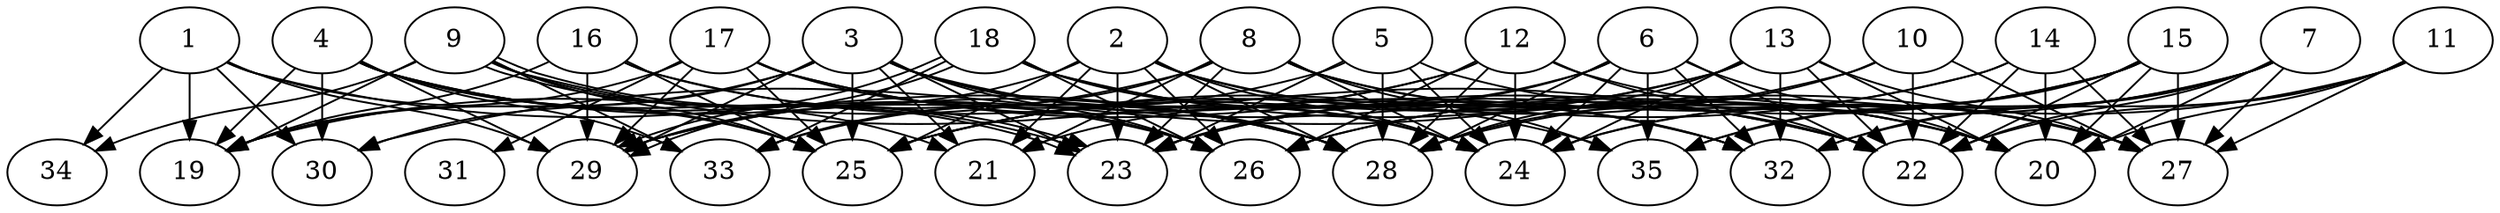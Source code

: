 // DAG automatically generated by daggen at Tue Aug  6 16:28:02 2019
// ./daggen --dot -n 35 --ccr 0.3 --fat 0.8 --regular 0.5 --density 0.6 --mindata 5242880 --maxdata 52428800 
digraph G {
  1 [size="169833813", alpha="0.03", expect_size="50950144"] 
  1 -> 19 [size ="50950144"]
  1 -> 25 [size ="50950144"]
  1 -> 28 [size ="50950144"]
  1 -> 29 [size ="50950144"]
  1 -> 30 [size ="50950144"]
  1 -> 34 [size ="50950144"]
  2 [size="136874667", alpha="0.19", expect_size="41062400"] 
  2 -> 20 [size ="41062400"]
  2 -> 21 [size ="41062400"]
  2 -> 23 [size ="41062400"]
  2 -> 24 [size ="41062400"]
  2 -> 25 [size ="41062400"]
  2 -> 26 [size ="41062400"]
  2 -> 28 [size ="41062400"]
  2 -> 29 [size ="41062400"]
  2 -> 32 [size ="41062400"]
  3 [size="50715307", alpha="0.01", expect_size="15214592"] 
  3 -> 19 [size ="15214592"]
  3 -> 20 [size ="15214592"]
  3 -> 21 [size ="15214592"]
  3 -> 23 [size ="15214592"]
  3 -> 24 [size ="15214592"]
  3 -> 25 [size ="15214592"]
  3 -> 26 [size ="15214592"]
  3 -> 28 [size ="15214592"]
  3 -> 29 [size ="15214592"]
  3 -> 30 [size ="15214592"]
  4 [size="46895787", alpha="0.10", expect_size="14068736"] 
  4 -> 19 [size ="14068736"]
  4 -> 23 [size ="14068736"]
  4 -> 25 [size ="14068736"]
  4 -> 26 [size ="14068736"]
  4 -> 28 [size ="14068736"]
  4 -> 29 [size ="14068736"]
  4 -> 30 [size ="14068736"]
  4 -> 33 [size ="14068736"]
  5 [size="93484373", alpha="0.02", expect_size="28045312"] 
  5 -> 23 [size ="28045312"]
  5 -> 24 [size ="28045312"]
  5 -> 27 [size ="28045312"]
  5 -> 28 [size ="28045312"]
  5 -> 29 [size ="28045312"]
  6 [size="101553493", alpha="0.09", expect_size="30466048"] 
  6 -> 20 [size ="30466048"]
  6 -> 21 [size ="30466048"]
  6 -> 22 [size ="30466048"]
  6 -> 23 [size ="30466048"]
  6 -> 24 [size ="30466048"]
  6 -> 28 [size ="30466048"]
  6 -> 32 [size ="30466048"]
  6 -> 35 [size ="30466048"]
  7 [size="22009173", alpha="0.02", expect_size="6602752"] 
  7 -> 20 [size ="6602752"]
  7 -> 22 [size ="6602752"]
  7 -> 24 [size ="6602752"]
  7 -> 26 [size ="6602752"]
  7 -> 27 [size ="6602752"]
  7 -> 32 [size ="6602752"]
  7 -> 35 [size ="6602752"]
  8 [size="83384320", alpha="0.14", expect_size="25015296"] 
  8 -> 19 [size ="25015296"]
  8 -> 20 [size ="25015296"]
  8 -> 21 [size ="25015296"]
  8 -> 22 [size ="25015296"]
  8 -> 23 [size ="25015296"]
  8 -> 24 [size ="25015296"]
  8 -> 33 [size ="25015296"]
  8 -> 35 [size ="25015296"]
  9 [size="104693760", alpha="0.14", expect_size="31408128"] 
  9 -> 19 [size ="31408128"]
  9 -> 21 [size ="31408128"]
  9 -> 22 [size ="31408128"]
  9 -> 23 [size ="31408128"]
  9 -> 23 [size ="31408128"]
  9 -> 25 [size ="31408128"]
  9 -> 33 [size ="31408128"]
  9 -> 34 [size ="31408128"]
  10 [size="46670507", alpha="0.06", expect_size="14001152"] 
  10 -> 22 [size ="14001152"]
  10 -> 25 [size ="14001152"]
  10 -> 27 [size ="14001152"]
  10 -> 28 [size ="14001152"]
  11 [size="126829227", alpha="0.13", expect_size="38048768"] 
  11 -> 20 [size ="38048768"]
  11 -> 22 [size ="38048768"]
  11 -> 27 [size ="38048768"]
  11 -> 28 [size ="38048768"]
  11 -> 32 [size ="38048768"]
  12 [size="153982293", alpha="0.01", expect_size="46194688"] 
  12 -> 22 [size ="46194688"]
  12 -> 24 [size ="46194688"]
  12 -> 26 [size ="46194688"]
  12 -> 27 [size ="46194688"]
  12 -> 28 [size ="46194688"]
  12 -> 29 [size ="46194688"]
  12 -> 33 [size ="46194688"]
  13 [size="143342933", alpha="0.19", expect_size="43002880"] 
  13 -> 20 [size ="43002880"]
  13 -> 22 [size ="43002880"]
  13 -> 24 [size ="43002880"]
  13 -> 25 [size ="43002880"]
  13 -> 27 [size ="43002880"]
  13 -> 28 [size ="43002880"]
  13 -> 30 [size ="43002880"]
  13 -> 32 [size ="43002880"]
  14 [size="150316373", alpha="0.06", expect_size="45094912"] 
  14 -> 20 [size ="45094912"]
  14 -> 22 [size ="45094912"]
  14 -> 23 [size ="45094912"]
  14 -> 25 [size ="45094912"]
  14 -> 27 [size ="45094912"]
  15 [size="68966400", alpha="0.17", expect_size="20689920"] 
  15 -> 20 [size ="20689920"]
  15 -> 22 [size ="20689920"]
  15 -> 23 [size ="20689920"]
  15 -> 24 [size ="20689920"]
  15 -> 26 [size ="20689920"]
  15 -> 27 [size ="20689920"]
  15 -> 35 [size ="20689920"]
  16 [size="82769920", alpha="0.12", expect_size="24830976"] 
  16 -> 19 [size ="24830976"]
  16 -> 25 [size ="24830976"]
  16 -> 28 [size ="24830976"]
  16 -> 29 [size ="24830976"]
  16 -> 35 [size ="24830976"]
  17 [size="154525013", alpha="0.13", expect_size="46357504"] 
  17 -> 19 [size ="46357504"]
  17 -> 22 [size ="46357504"]
  17 -> 25 [size ="46357504"]
  17 -> 26 [size ="46357504"]
  17 -> 29 [size ="46357504"]
  17 -> 31 [size ="46357504"]
  17 -> 32 [size ="46357504"]
  18 [size="167778987", alpha="0.04", expect_size="50333696"] 
  18 -> 24 [size ="50333696"]
  18 -> 26 [size ="50333696"]
  18 -> 27 [size ="50333696"]
  18 -> 29 [size ="50333696"]
  18 -> 29 [size ="50333696"]
  18 -> 32 [size ="50333696"]
  18 -> 33 [size ="50333696"]
  19 [size="120330240", alpha="0.13", expect_size="36099072"] 
  20 [size="74700800", alpha="0.06", expect_size="22410240"] 
  21 [size="122965333", alpha="0.19", expect_size="36889600"] 
  22 [size="70447787", alpha="0.08", expect_size="21134336"] 
  23 [size="75130880", alpha="0.00", expect_size="22539264"] 
  24 [size="67020800", alpha="0.17", expect_size="20106240"] 
  25 [size="115882667", alpha="0.02", expect_size="34764800"] 
  26 [size="92979200", alpha="0.19", expect_size="27893760"] 
  27 [size="26978987", alpha="0.16", expect_size="8093696"] 
  28 [size="132205227", alpha="0.02", expect_size="39661568"] 
  29 [size="163863893", alpha="0.19", expect_size="49159168"] 
  30 [size="105328640", alpha="0.19", expect_size="31598592"] 
  31 [size="154893653", alpha="0.13", expect_size="46468096"] 
  32 [size="150343680", alpha="0.05", expect_size="45103104"] 
  33 [size="53794133", alpha="0.13", expect_size="16138240"] 
  34 [size="55767040", alpha="0.17", expect_size="16730112"] 
  35 [size="28402347", alpha="0.08", expect_size="8520704"] 
}
